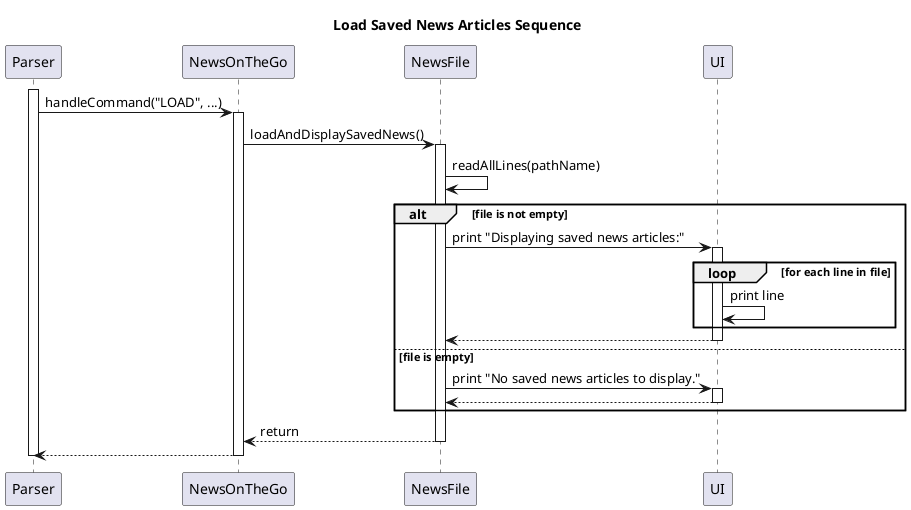 @startuml
'https://plantuml.com/sequence-diagram

title Load Saved News Articles Sequence

participant "Parser" as Parser
participant "NewsOnTheGo" as NOG
participant "NewsFile" as NF
participant "UI" as UI

activate Parser

Parser -> NOG : handleCommand("LOAD", ...)
activate NOG

NOG -> NF : loadAndDisplaySavedNews()
activate NF

NF -> NF : readAllLines(pathName)
alt file is not empty
    NF -> UI : print "Displaying saved news articles:"
    activate UI
    loop for each line in file
        UI -> UI : print line
    end
    UI --> NF
    deactivate UI
else file is empty
    NF -> UI : print "No saved news articles to display."
    activate UI
    UI --> NF
    deactivate UI
end

NF --> NOG : return
deactivate NF

NOG --> Parser
deactivate NOG

deactivate Parser

@enduml
